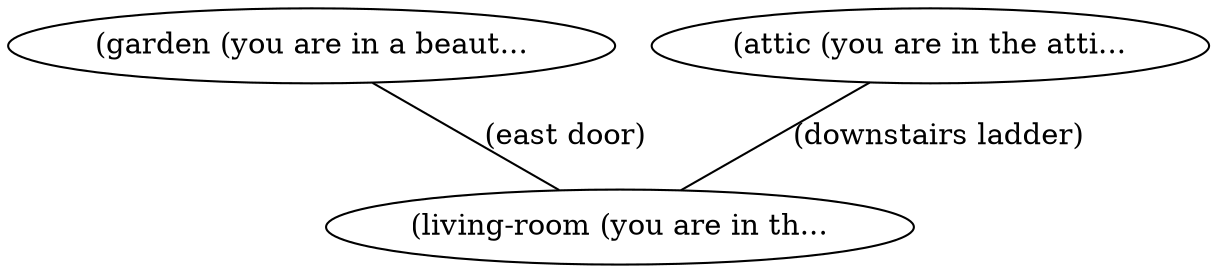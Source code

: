 graph{
living_room[label="(living-room (you are in th..."];
garden[label="(garden (you are in a beaut..."];
attic[label="(attic (you are in the atti..."];
garden--living_room[label="(east door)"];
attic--living_room[label="(downstairs ladder)"];}